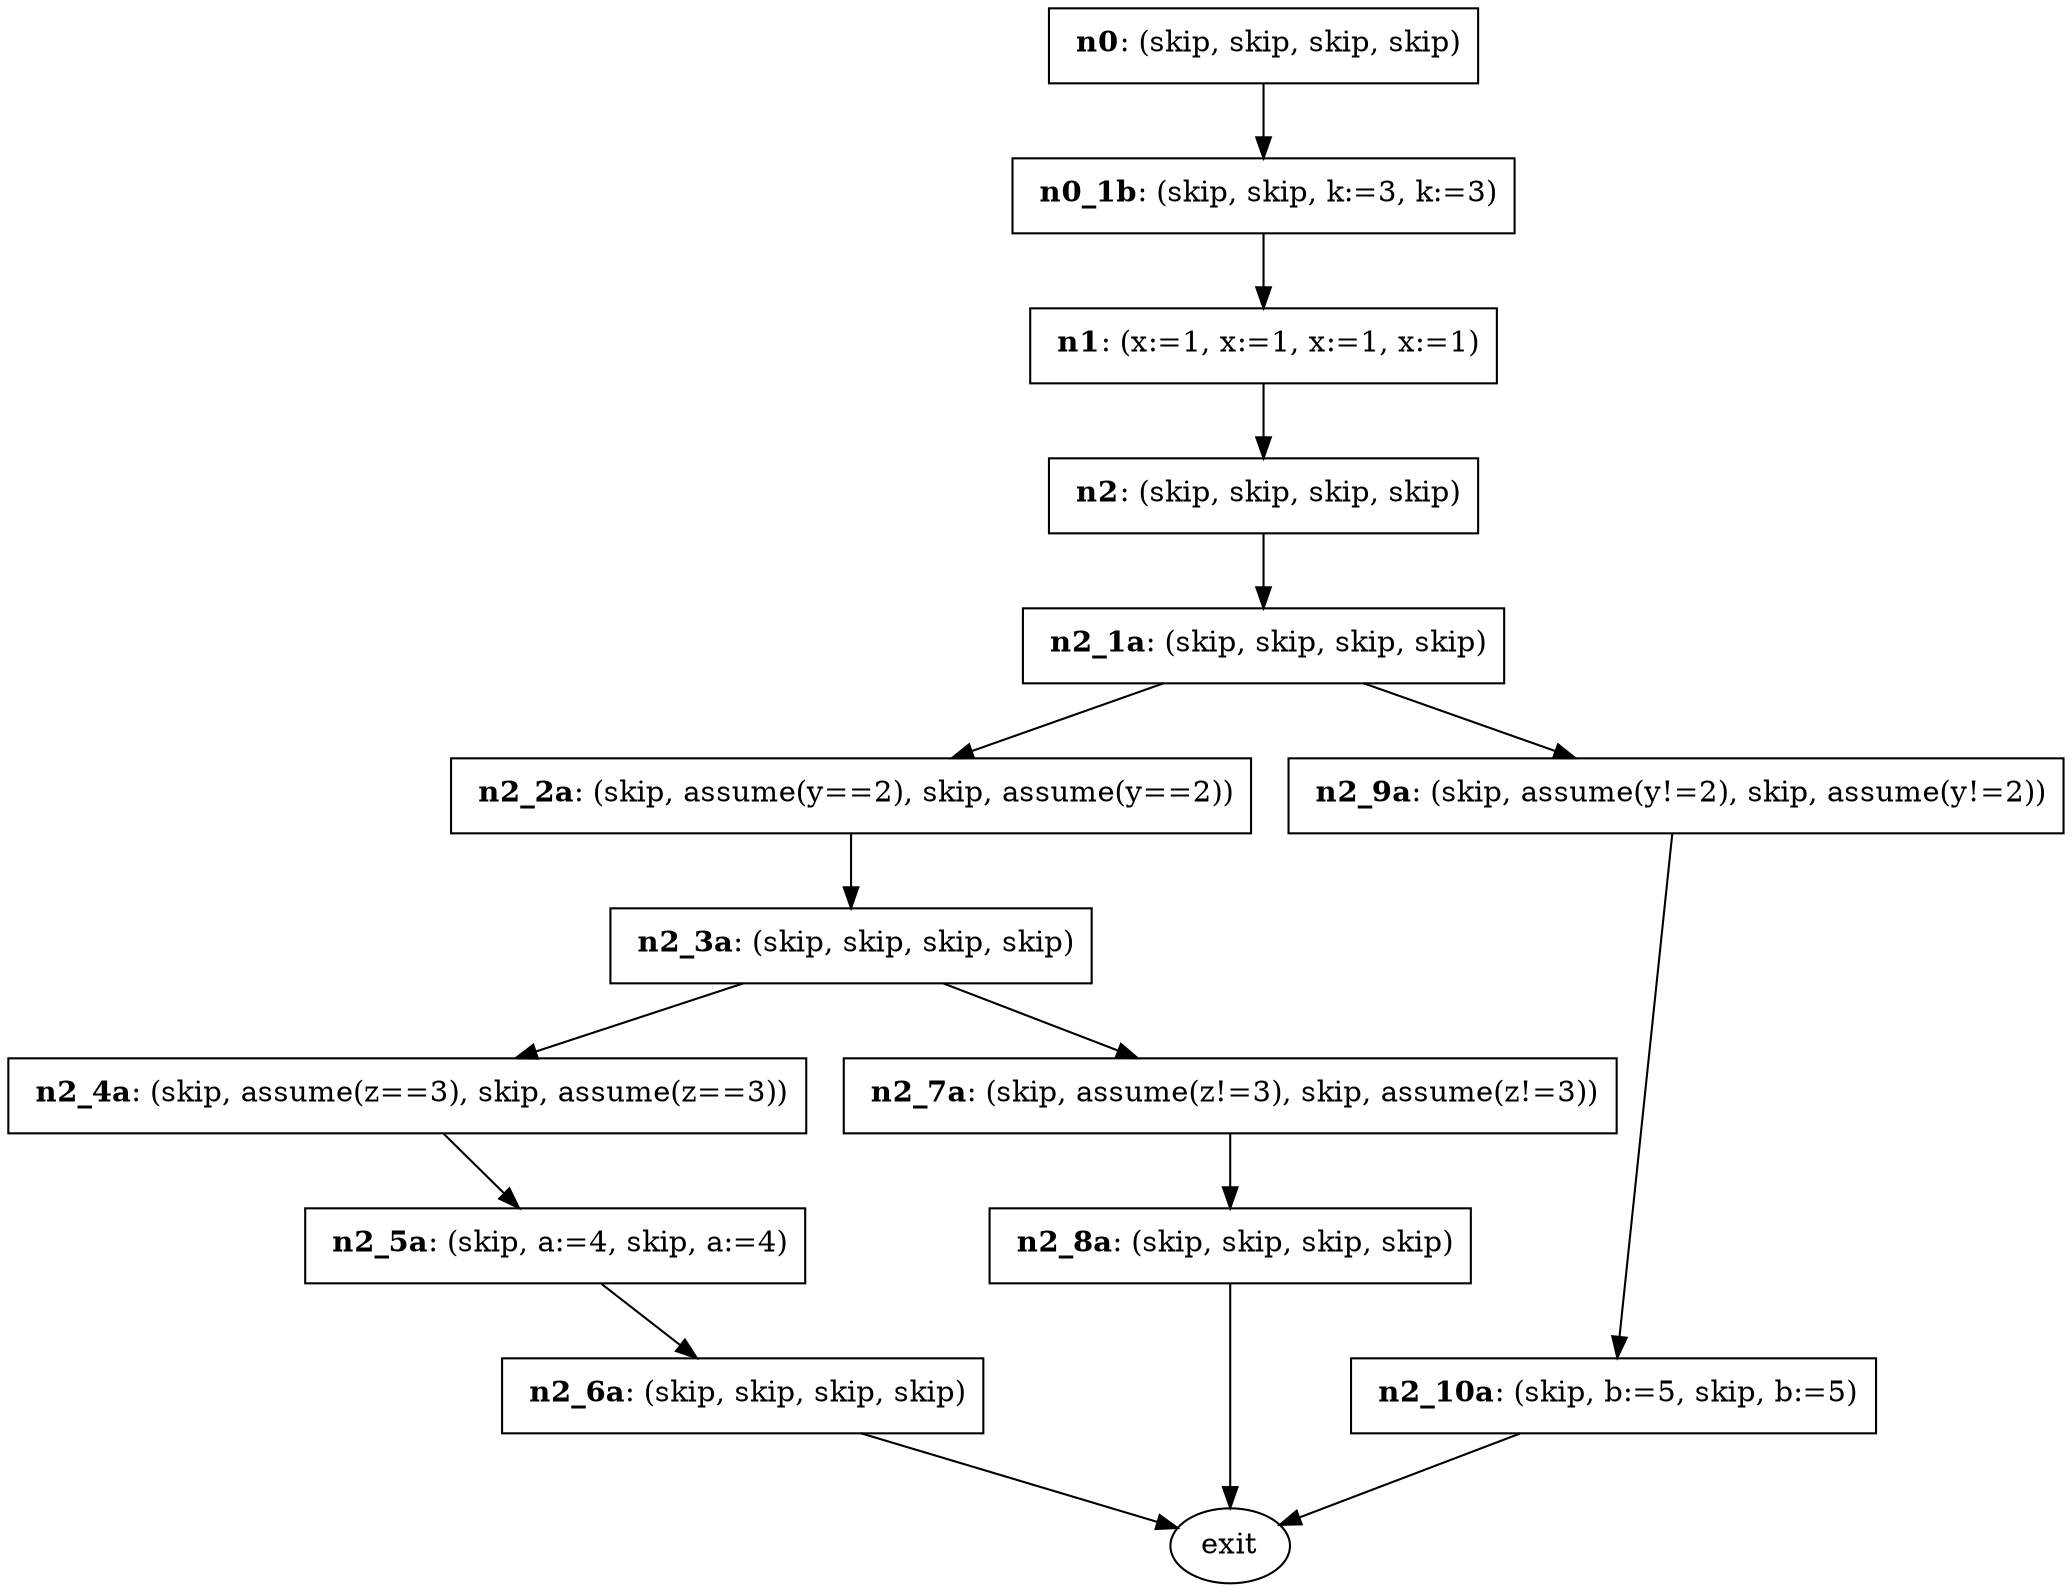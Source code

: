 digraph product {
n0 [label=< <B>n0</B>: (skip, skip, skip, skip)>, shape=box]
n0 -> n0_1b
n0_1b [label=< <B>n0_1b</B>: (skip, skip, k:=3, k:=3)>, shape=box]
n0_1b -> n1
n1 [label=< <B>n1</B>: (x:=1, x:=1, x:=1, x:=1)>, shape=box]
n1 -> n2
n2 [label=< <B>n2</B>: (skip, skip, skip, skip)>, shape=box]
n2 -> n2_1a
n2_10a [label=< <B>n2_10a</B>: (skip, b:=5, skip, b:=5)>, shape=box]
n2_10a -> exit
n2_1a [label=< <B>n2_1a</B>: (skip, skip, skip, skip)>, shape=box]
n2_1a -> n2_2a
n2_1a -> n2_9a
n2_2a [label=< <B>n2_2a</B>: (skip, assume(y==2), skip, assume(y==2))>, shape=box]
n2_2a -> n2_3a
n2_3a [label=< <B>n2_3a</B>: (skip, skip, skip, skip)>, shape=box]
n2_3a -> n2_4a
n2_3a -> n2_7a
n2_4a [label=< <B>n2_4a</B>: (skip, assume(z==3), skip, assume(z==3))>, shape=box]
n2_4a -> n2_5a
n2_5a [label=< <B>n2_5a</B>: (skip, a:=4, skip, a:=4)>, shape=box]
n2_5a -> n2_6a
n2_6a [label=< <B>n2_6a</B>: (skip, skip, skip, skip)>, shape=box]
n2_6a -> exit
n2_7a [label=< <B>n2_7a</B>: (skip, assume(z!=3), skip, assume(z!=3))>, shape=box]
n2_7a -> n2_8a
n2_8a [label=< <B>n2_8a</B>: (skip, skip, skip, skip)>, shape=box]
n2_8a -> exit
n2_9a [label=< <B>n2_9a</B>: (skip, assume(y!=2), skip, assume(y!=2))>, shape=box]
n2_9a -> n2_10a
}
